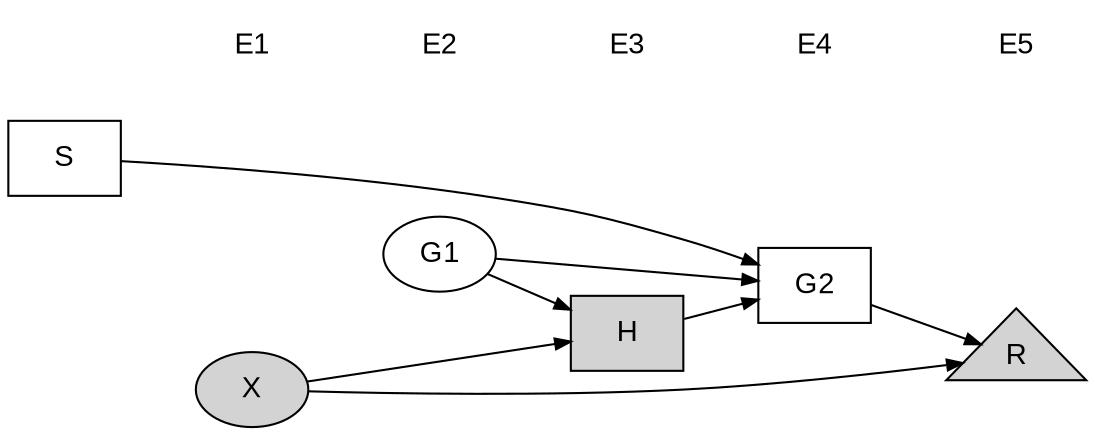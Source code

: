digraph G {

    rankdir = LR

    node [fontname=arial]
    S [shape=box]
    X [shape=oval style=filled fillcolor=lightgray border=1]
    G1 [shape=oval]
    H [shape=box style=filled fillcolor=lightgray border=1]
    G2 [shape=box]
    R [shape=triangle style=filled fillcolor=lightgray border=1]
    
    node [shape=plaintext]
    E0 [style=invis]
    E1
    E2
    E3
    E4
    E5
    
    edge [arrowsize=0.75]
    X -> R
    X -> H
    G1 -> H
    H -> G2
    G1 -> G2
    S -> G2
    G2 -> R
    
    edge [style=invis]
    E0 -> E1 -> E2 -> E3 -> E4 -> E5

    {rank=same; E0; S}
    {rank=same; E1; X}
    {rank=same; E2; G1}
    {rank=same; E3; H}
    {rank=same; E4; G2}
    {rank=same; E5; R}

}